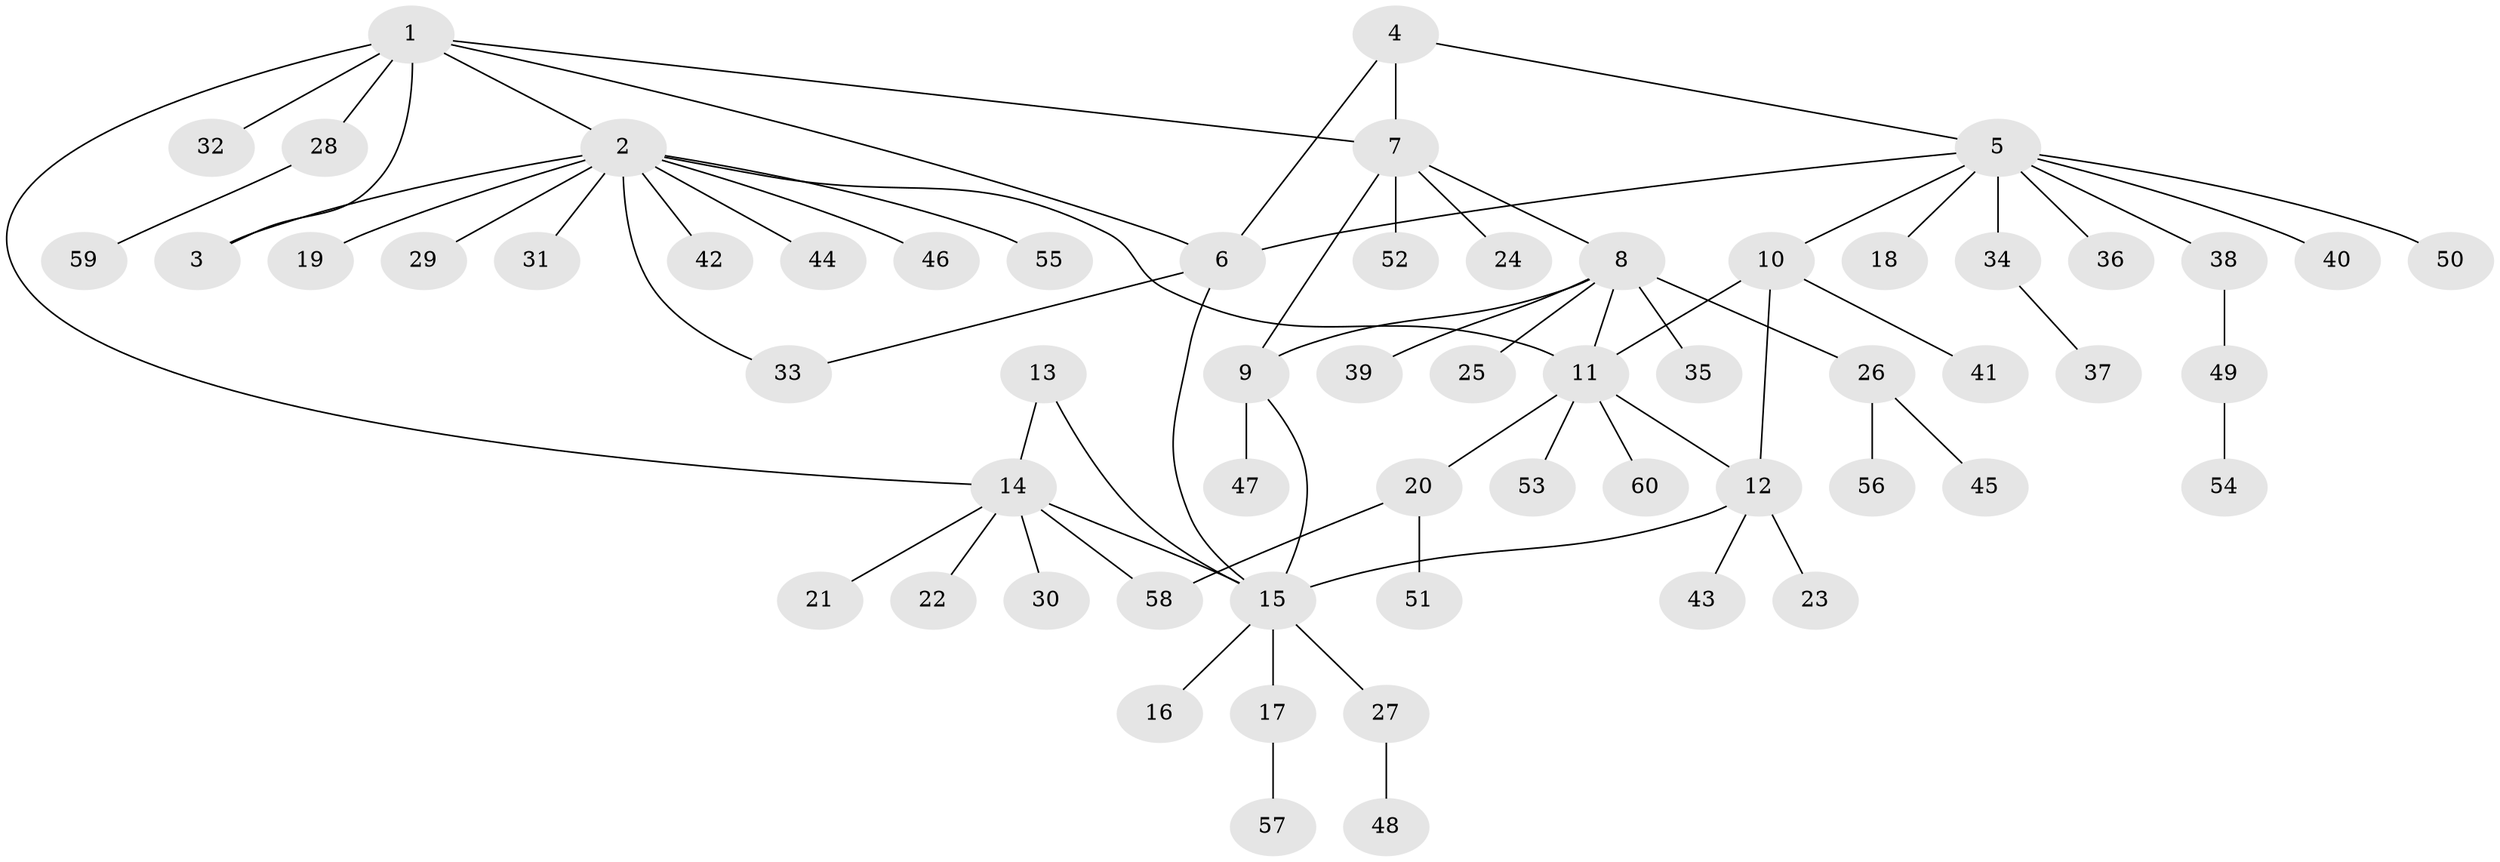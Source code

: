 // Generated by graph-tools (version 1.1) at 2025/26/03/09/25 03:26:40]
// undirected, 60 vertices, 72 edges
graph export_dot {
graph [start="1"]
  node [color=gray90,style=filled];
  1;
  2;
  3;
  4;
  5;
  6;
  7;
  8;
  9;
  10;
  11;
  12;
  13;
  14;
  15;
  16;
  17;
  18;
  19;
  20;
  21;
  22;
  23;
  24;
  25;
  26;
  27;
  28;
  29;
  30;
  31;
  32;
  33;
  34;
  35;
  36;
  37;
  38;
  39;
  40;
  41;
  42;
  43;
  44;
  45;
  46;
  47;
  48;
  49;
  50;
  51;
  52;
  53;
  54;
  55;
  56;
  57;
  58;
  59;
  60;
  1 -- 2;
  1 -- 3;
  1 -- 6;
  1 -- 7;
  1 -- 14;
  1 -- 28;
  1 -- 32;
  2 -- 3;
  2 -- 11;
  2 -- 19;
  2 -- 29;
  2 -- 31;
  2 -- 33;
  2 -- 42;
  2 -- 44;
  2 -- 46;
  2 -- 55;
  4 -- 5;
  4 -- 6;
  4 -- 7;
  5 -- 6;
  5 -- 10;
  5 -- 18;
  5 -- 34;
  5 -- 36;
  5 -- 38;
  5 -- 40;
  5 -- 50;
  6 -- 15;
  6 -- 33;
  7 -- 8;
  7 -- 9;
  7 -- 24;
  7 -- 52;
  8 -- 9;
  8 -- 11;
  8 -- 25;
  8 -- 26;
  8 -- 35;
  8 -- 39;
  9 -- 15;
  9 -- 47;
  10 -- 11;
  10 -- 12;
  10 -- 41;
  11 -- 12;
  11 -- 20;
  11 -- 53;
  11 -- 60;
  12 -- 15;
  12 -- 23;
  12 -- 43;
  13 -- 14;
  13 -- 15;
  14 -- 15;
  14 -- 21;
  14 -- 22;
  14 -- 30;
  14 -- 58;
  15 -- 16;
  15 -- 17;
  15 -- 27;
  17 -- 57;
  20 -- 51;
  20 -- 58;
  26 -- 45;
  26 -- 56;
  27 -- 48;
  28 -- 59;
  34 -- 37;
  38 -- 49;
  49 -- 54;
}
